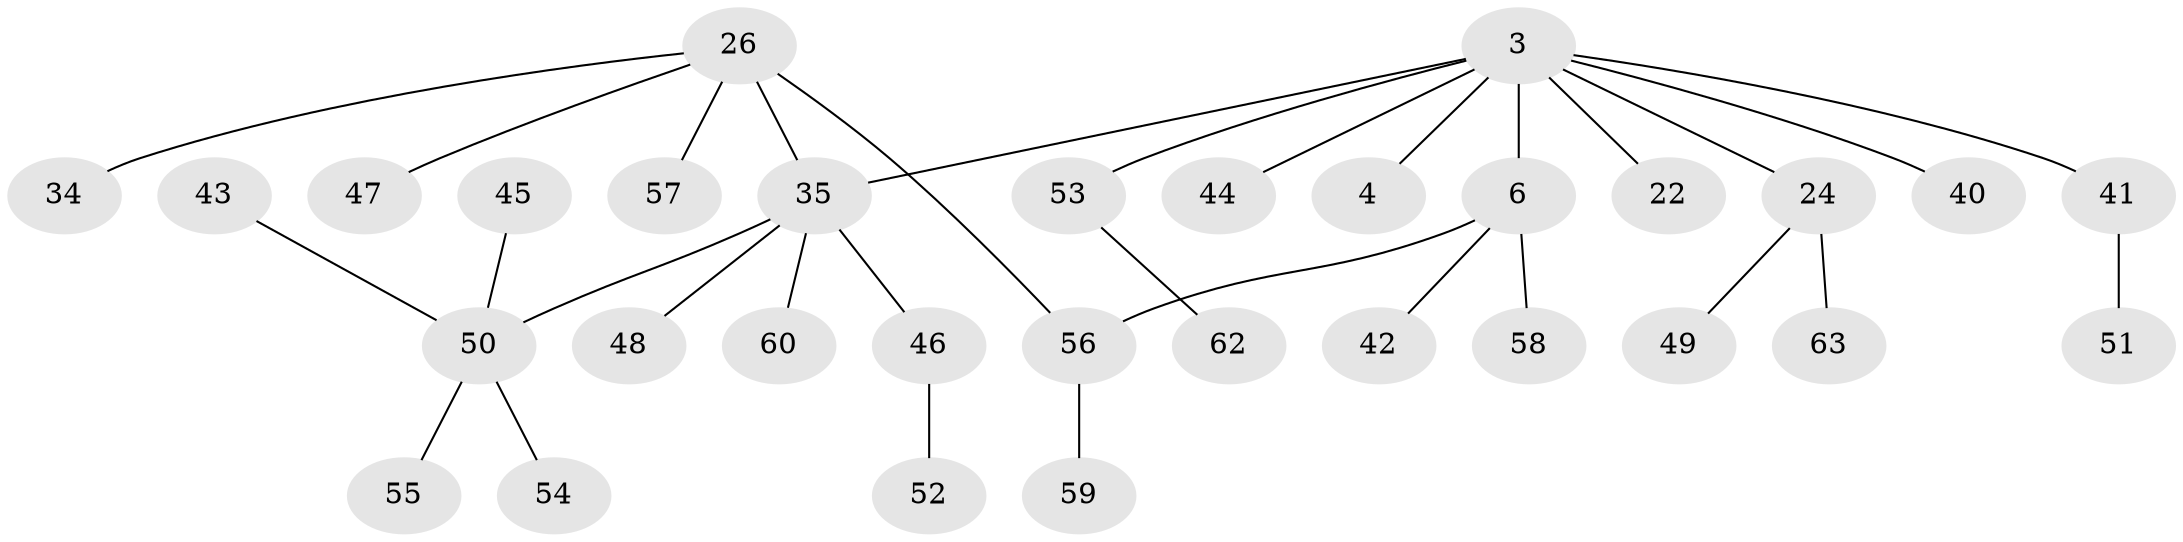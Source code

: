 // original degree distribution, {6: 0.047619047619047616, 1: 0.47619047619047616, 2: 0.2698412698412698, 5: 0.047619047619047616, 3: 0.12698412698412698, 7: 0.015873015873015872, 4: 0.015873015873015872}
// Generated by graph-tools (version 1.1) at 2025/41/03/09/25 04:41:51]
// undirected, 31 vertices, 31 edges
graph export_dot {
graph [start="1"]
  node [color=gray90,style=filled];
  3 [super="+2"];
  4;
  6;
  22;
  24 [super="+13"];
  26 [super="+17+23"];
  34;
  35 [super="+28"];
  40 [super="+29"];
  41 [super="+5"];
  42 [super="+14"];
  43;
  44;
  45;
  46;
  47;
  48;
  49 [super="+37"];
  50 [super="+12+27+19+25+30+31+32+38"];
  51;
  52;
  53 [super="+36"];
  54;
  55;
  56 [super="+39"];
  57;
  58;
  59;
  60;
  62;
  63 [super="+61"];
  3 -- 22;
  3 -- 44;
  3 -- 6 [weight=2];
  3 -- 4;
  3 -- 35;
  3 -- 53;
  3 -- 41;
  3 -- 24;
  3 -- 40;
  6 -- 58;
  6 -- 42;
  6 -- 56;
  24 -- 63 [weight=2];
  24 -- 49;
  26 -- 57;
  26 -- 35 [weight=2];
  26 -- 47;
  26 -- 34;
  26 -- 56;
  35 -- 48;
  35 -- 60;
  35 -- 46;
  35 -- 50;
  41 -- 51;
  43 -- 50;
  45 -- 50;
  46 -- 52;
  50 -- 55;
  50 -- 54;
  53 -- 62;
  56 -- 59;
}
